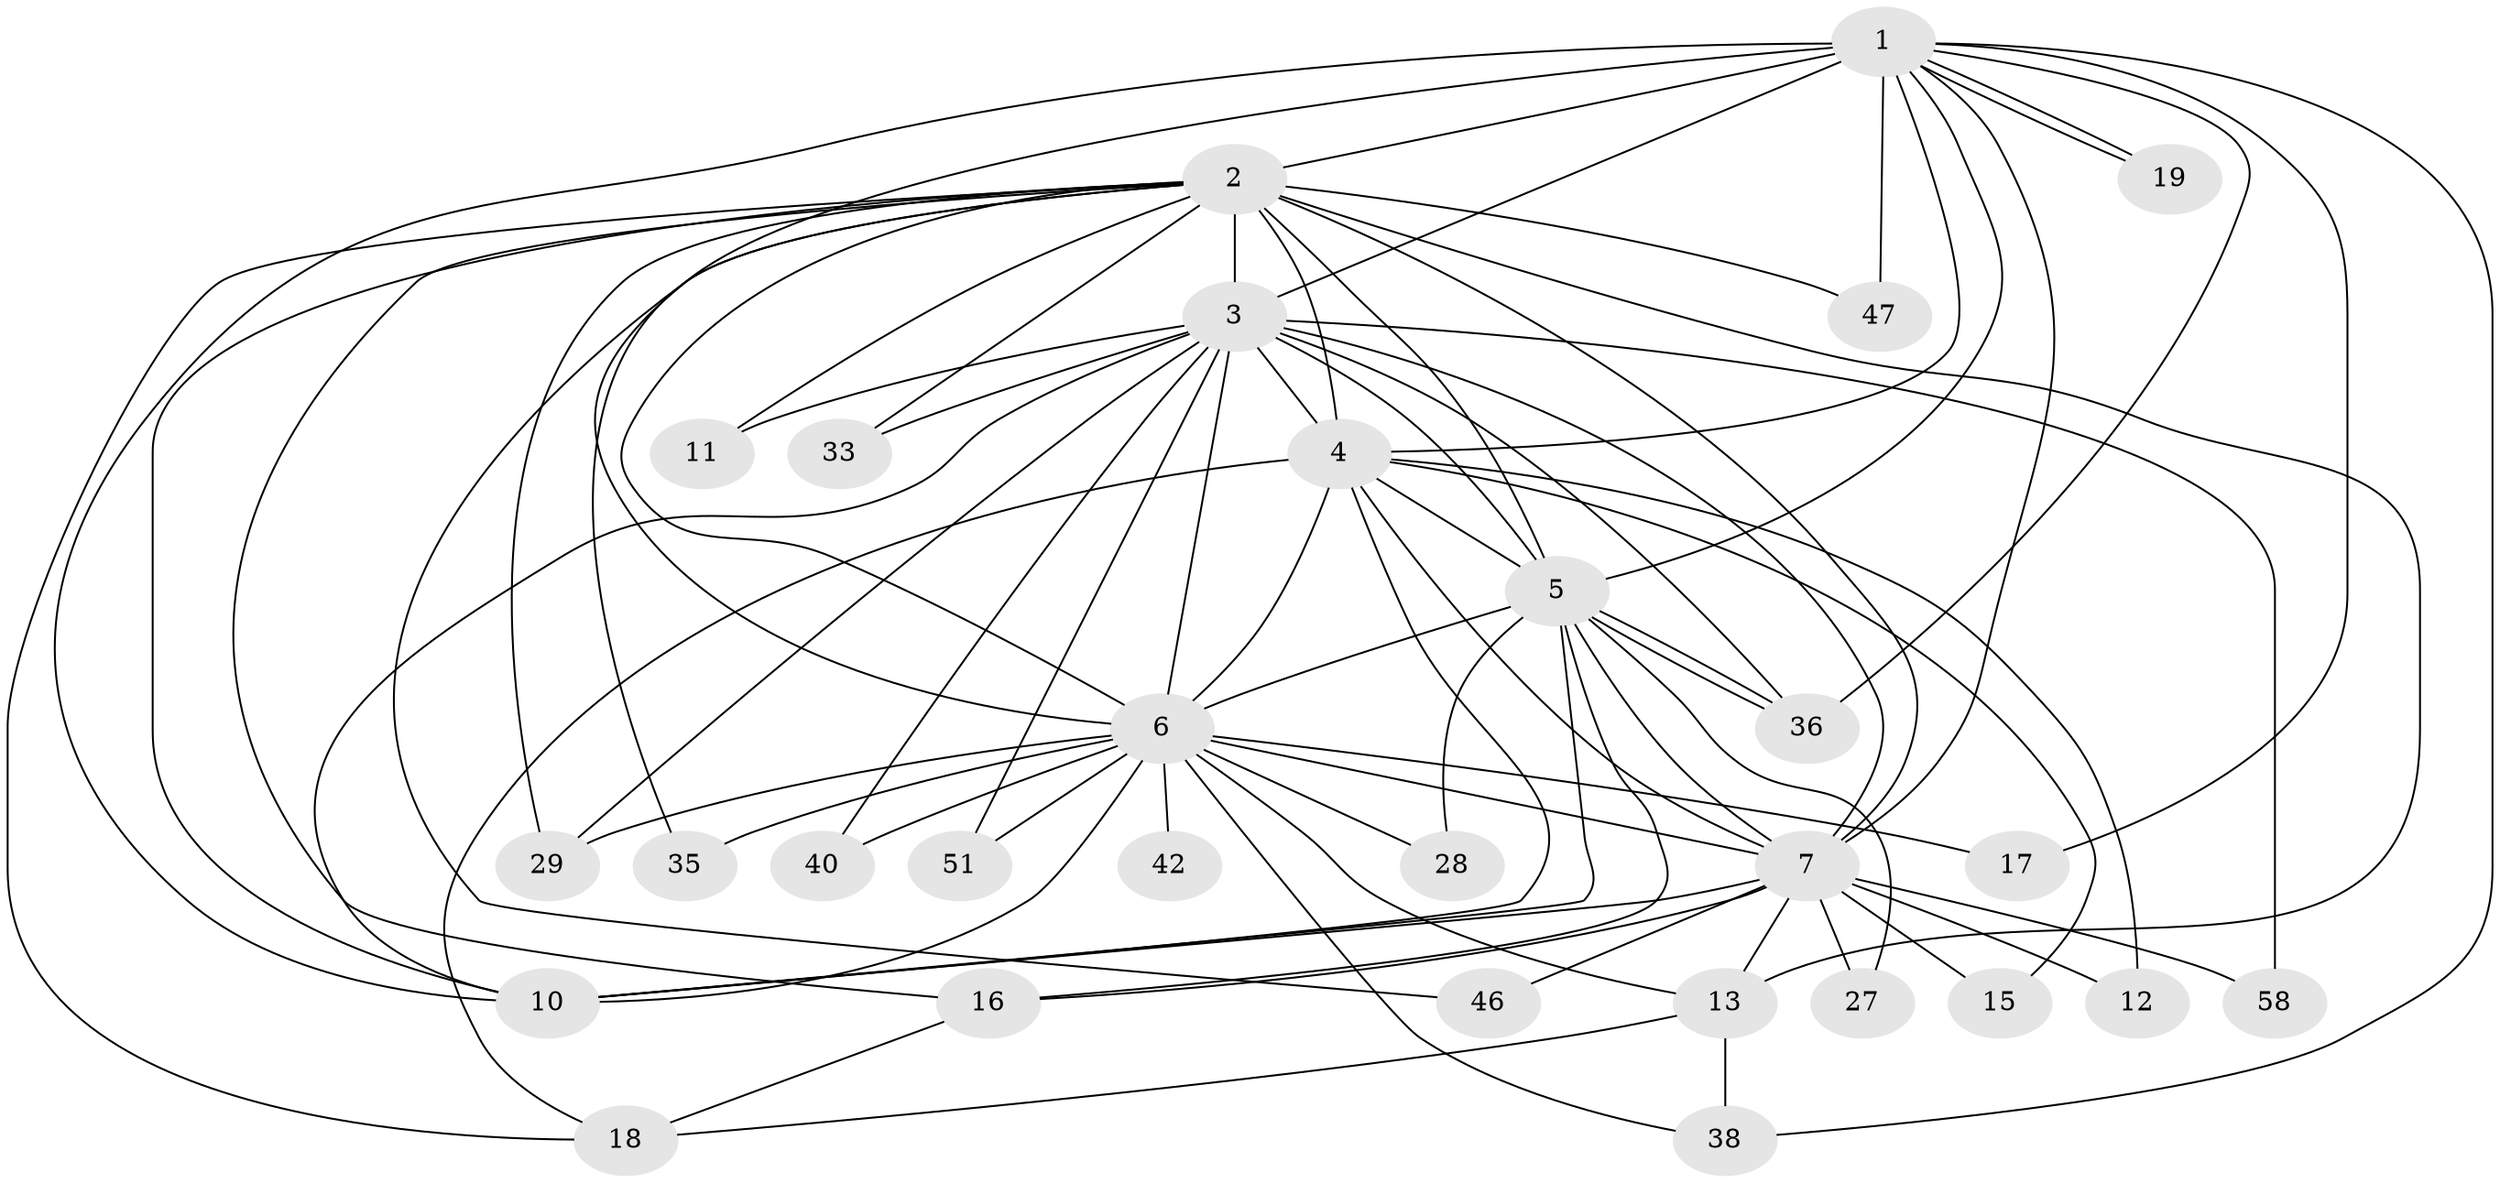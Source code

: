 // original degree distribution, {16: 0.034482758620689655, 17: 0.06896551724137931, 21: 0.017241379310344827, 14: 0.017241379310344827, 19: 0.017241379310344827, 11: 0.017241379310344827, 2: 0.6206896551724138, 4: 0.05172413793103448, 6: 0.034482758620689655, 3: 0.1206896551724138}
// Generated by graph-tools (version 1.1) at 2025/13/03/09/25 04:13:57]
// undirected, 29 vertices, 77 edges
graph export_dot {
graph [start="1"]
  node [color=gray90,style=filled];
  1;
  2 [super="+45+30+9+39+37"];
  3 [super="+24+32+23"];
  4;
  5 [super="+22+50"];
  6 [super="+8"];
  7 [super="+26+34"];
  10;
  11;
  12;
  13 [super="+56+25"];
  15;
  16;
  17;
  18;
  19;
  27;
  28 [super="+54"];
  29;
  33;
  35;
  36 [super="+49"];
  38;
  40;
  42;
  46;
  47;
  51;
  58;
  1 -- 2 [weight=2];
  1 -- 3 [weight=2];
  1 -- 4;
  1 -- 5;
  1 -- 6 [weight=2];
  1 -- 7;
  1 -- 10;
  1 -- 17;
  1 -- 19;
  1 -- 19;
  1 -- 38;
  1 -- 47;
  1 -- 36;
  2 -- 3 [weight=5];
  2 -- 4 [weight=3];
  2 -- 5 [weight=2];
  2 -- 6 [weight=5];
  2 -- 7 [weight=4];
  2 -- 10 [weight=4];
  2 -- 13 [weight=2];
  2 -- 33;
  2 -- 35;
  2 -- 11;
  2 -- 46;
  2 -- 47;
  2 -- 16;
  2 -- 18;
  2 -- 29;
  3 -- 4;
  3 -- 5;
  3 -- 6 [weight=4];
  3 -- 7;
  3 -- 10;
  3 -- 11;
  3 -- 29;
  3 -- 33;
  3 -- 40;
  3 -- 51;
  3 -- 58;
  3 -- 36;
  4 -- 5 [weight=2];
  4 -- 6 [weight=2];
  4 -- 7;
  4 -- 10;
  4 -- 12;
  4 -- 15;
  4 -- 18;
  5 -- 6 [weight=3];
  5 -- 7;
  5 -- 10;
  5 -- 16;
  5 -- 27;
  5 -- 28;
  5 -- 36;
  5 -- 36;
  6 -- 7 [weight=3];
  6 -- 10 [weight=2];
  6 -- 17;
  6 -- 28 [weight=2];
  6 -- 42 [weight=2];
  6 -- 51;
  6 -- 29;
  6 -- 35;
  6 -- 38;
  6 -- 40;
  6 -- 13;
  7 -- 10;
  7 -- 12;
  7 -- 15;
  7 -- 16;
  7 -- 27;
  7 -- 46;
  7 -- 58;
  7 -- 13;
  13 -- 18;
  13 -- 38;
  16 -- 18;
}
